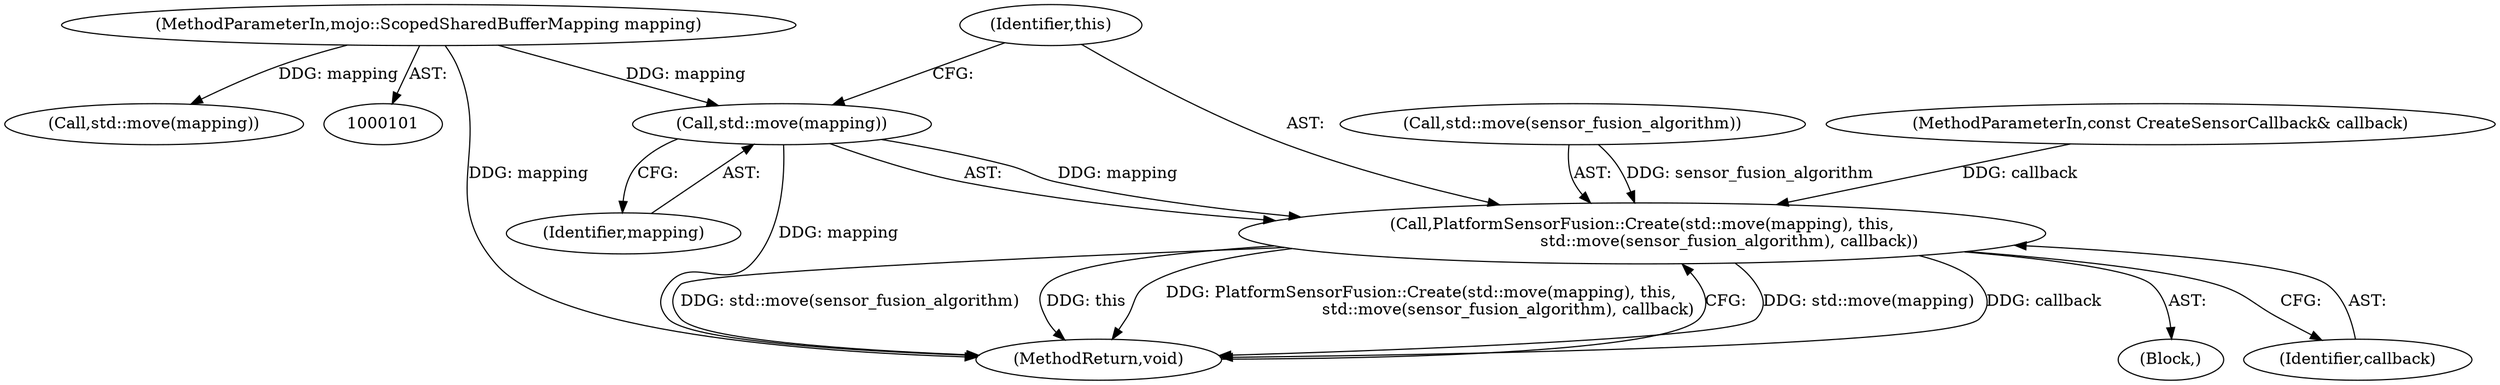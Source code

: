digraph "1_Chrome_c0c8978849ac57e4ecd613ddc8ff7852a2054734_16@API" {
"1000146" [label="(Call,std::move(mapping))"];
"1000103" [label="(MethodParameterIn,mojo::ScopedSharedBufferMapping mapping)"];
"1000145" [label="(Call,PlatformSensorFusion::Create(std::move(mapping), this,\n                                  std::move(sensor_fusion_algorithm), callback))"];
"1000145" [label="(Call,PlatformSensorFusion::Create(std::move(mapping), this,\n                                  std::move(sensor_fusion_algorithm), callback))"];
"1000103" [label="(MethodParameterIn,mojo::ScopedSharedBufferMapping mapping)"];
"1000147" [label="(Identifier,mapping)"];
"1000152" [label="(MethodReturn,void)"];
"1000148" [label="(Identifier,this)"];
"1000136" [label="(Block,)"];
"1000149" [label="(Call,std::move(sensor_fusion_algorithm))"];
"1000146" [label="(Call,std::move(mapping))"];
"1000151" [label="(Identifier,callback)"];
"1000128" [label="(Call,std::move(mapping))"];
"1000104" [label="(MethodParameterIn,const CreateSensorCallback& callback)"];
"1000146" -> "1000145"  [label="AST: "];
"1000146" -> "1000147"  [label="CFG: "];
"1000147" -> "1000146"  [label="AST: "];
"1000148" -> "1000146"  [label="CFG: "];
"1000146" -> "1000152"  [label="DDG: mapping"];
"1000146" -> "1000145"  [label="DDG: mapping"];
"1000103" -> "1000146"  [label="DDG: mapping"];
"1000103" -> "1000101"  [label="AST: "];
"1000103" -> "1000152"  [label="DDG: mapping"];
"1000103" -> "1000128"  [label="DDG: mapping"];
"1000145" -> "1000136"  [label="AST: "];
"1000145" -> "1000151"  [label="CFG: "];
"1000148" -> "1000145"  [label="AST: "];
"1000149" -> "1000145"  [label="AST: "];
"1000151" -> "1000145"  [label="AST: "];
"1000152" -> "1000145"  [label="CFG: "];
"1000145" -> "1000152"  [label="DDG: std::move(mapping)"];
"1000145" -> "1000152"  [label="DDG: callback"];
"1000145" -> "1000152"  [label="DDG: std::move(sensor_fusion_algorithm)"];
"1000145" -> "1000152"  [label="DDG: this"];
"1000145" -> "1000152"  [label="DDG: PlatformSensorFusion::Create(std::move(mapping), this,\n                                  std::move(sensor_fusion_algorithm), callback)"];
"1000149" -> "1000145"  [label="DDG: sensor_fusion_algorithm"];
"1000104" -> "1000145"  [label="DDG: callback"];
}
